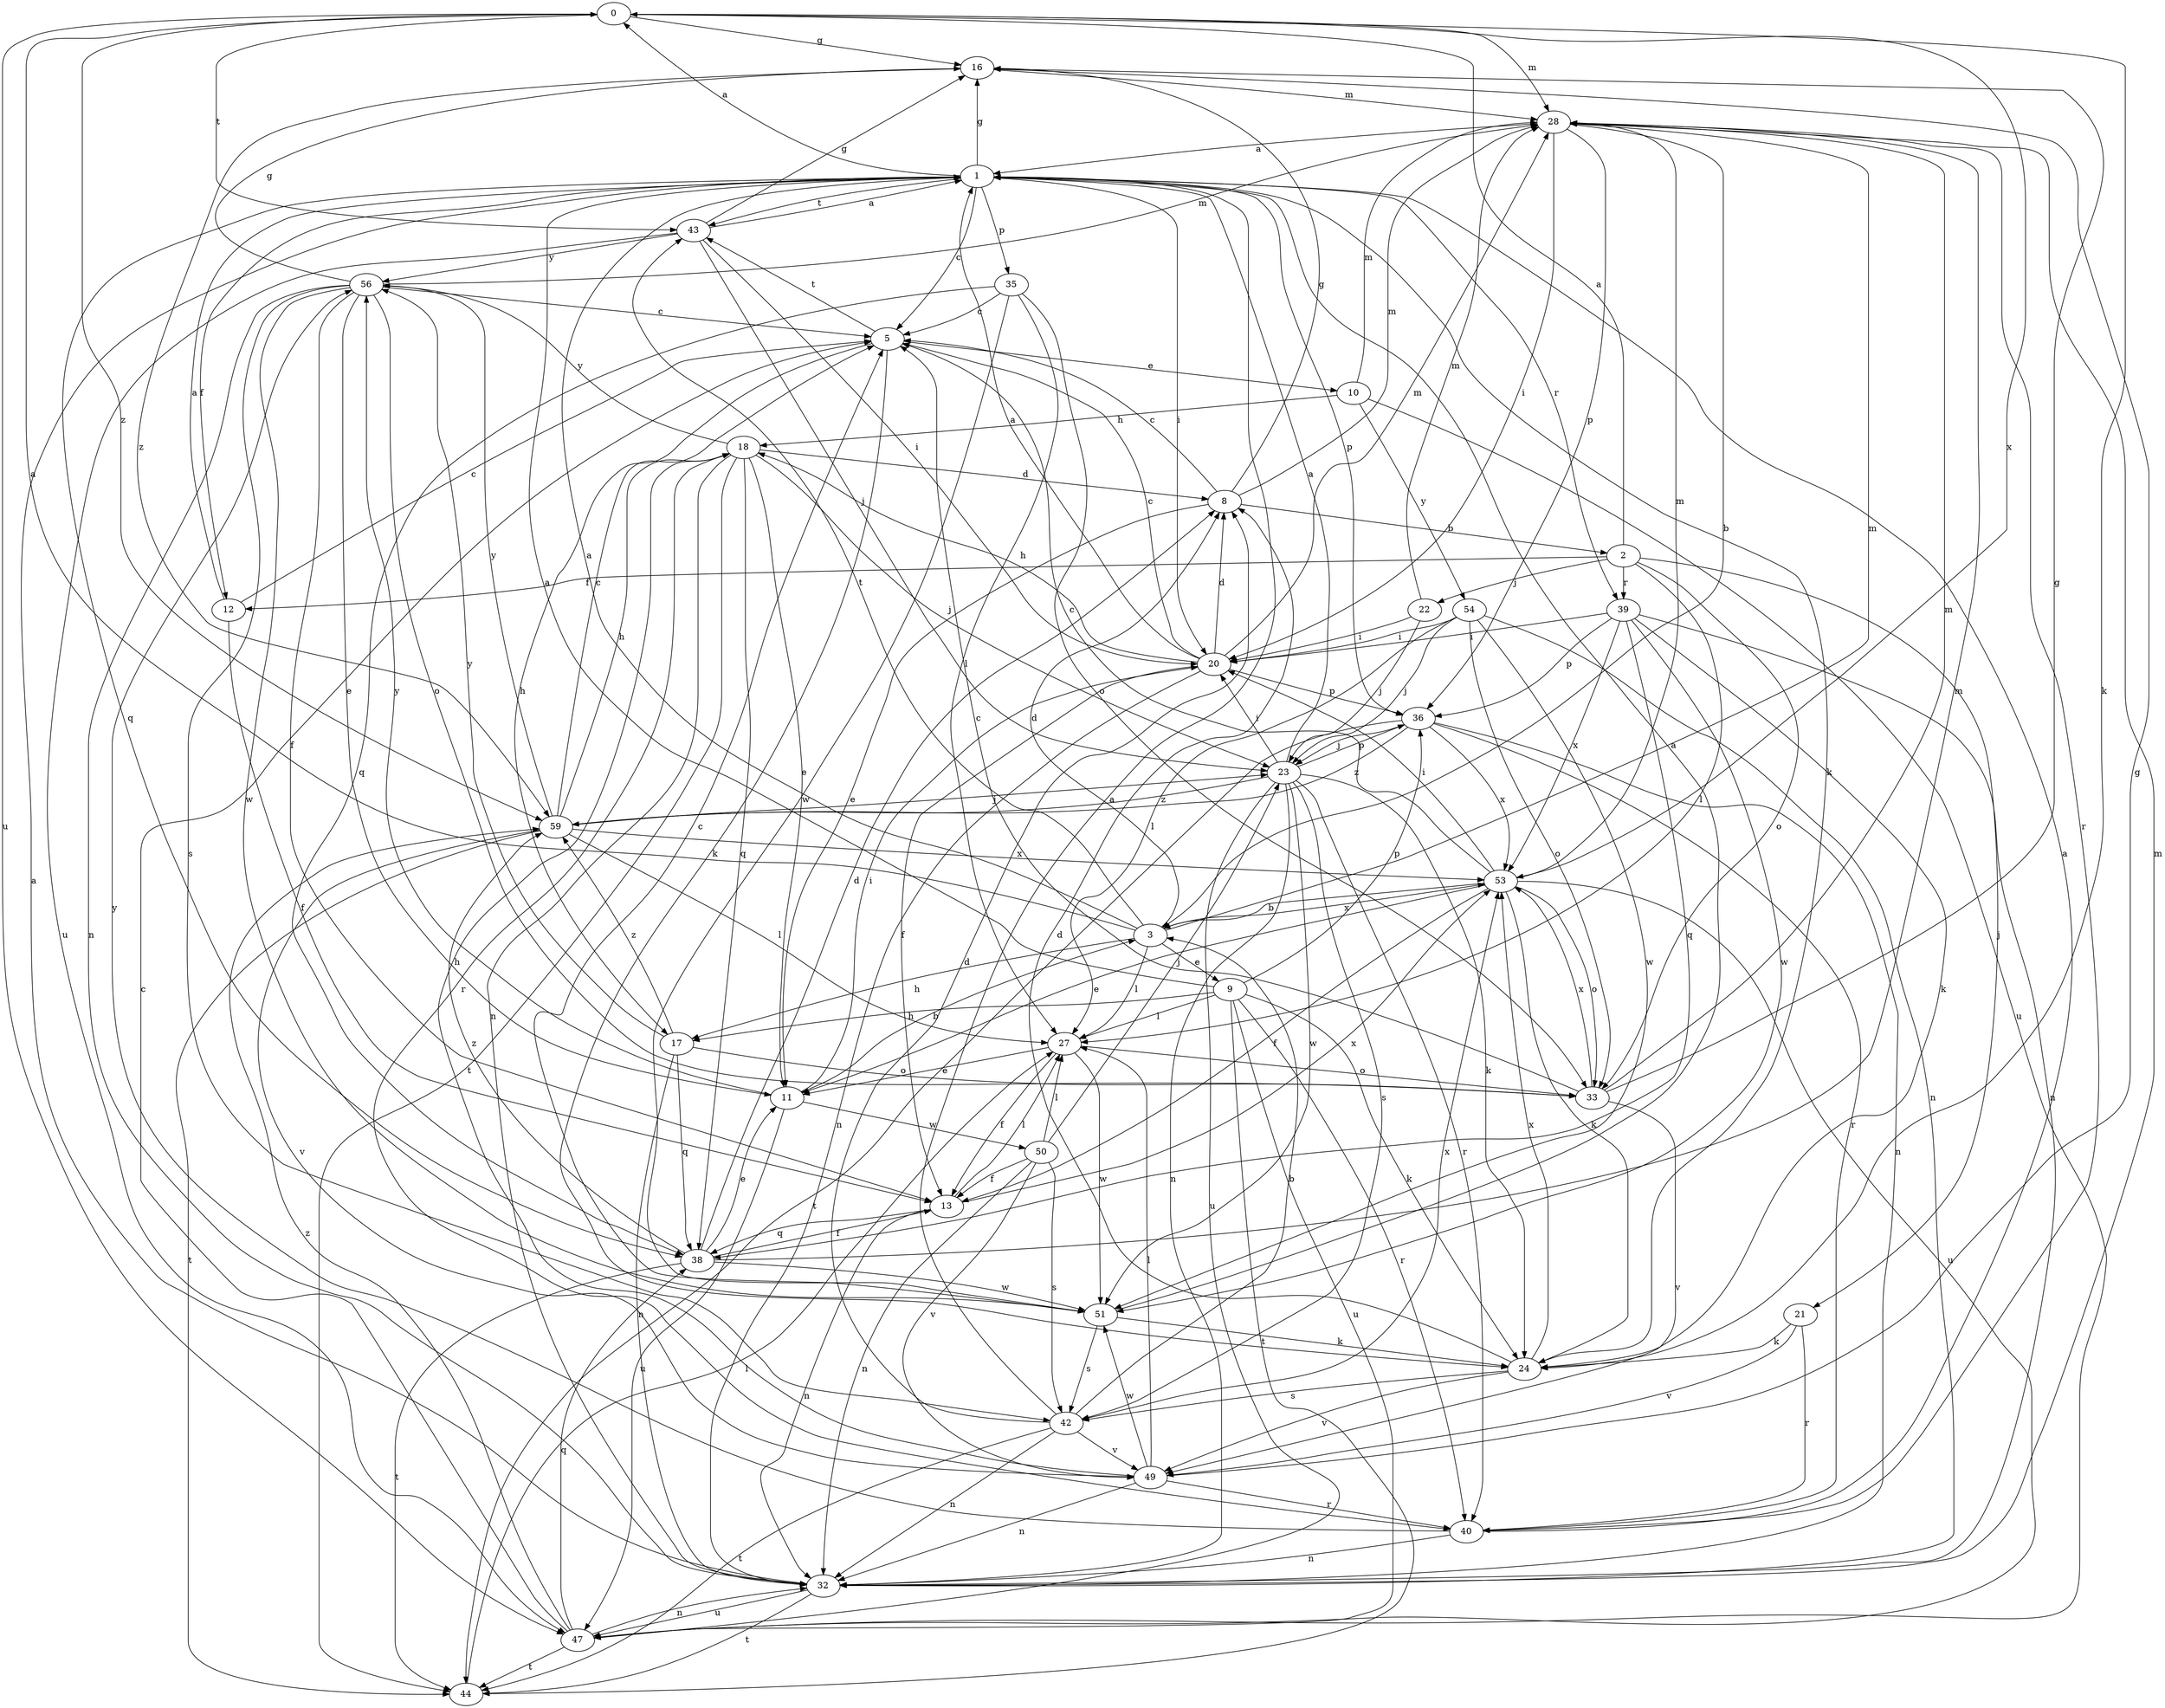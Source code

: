 strict digraph  {
0;
1;
2;
3;
5;
8;
9;
10;
11;
12;
13;
16;
17;
18;
20;
21;
22;
23;
24;
27;
28;
32;
33;
35;
36;
38;
39;
40;
42;
43;
44;
47;
49;
50;
51;
53;
54;
56;
59;
0 -> 16  [label=g];
0 -> 24  [label=k];
0 -> 28  [label=m];
0 -> 43  [label=t];
0 -> 47  [label=u];
0 -> 53  [label=x];
0 -> 59  [label=z];
1 -> 0  [label=a];
1 -> 5  [label=c];
1 -> 12  [label=f];
1 -> 16  [label=g];
1 -> 20  [label=i];
1 -> 24  [label=k];
1 -> 35  [label=p];
1 -> 36  [label=p];
1 -> 38  [label=q];
1 -> 39  [label=r];
1 -> 43  [label=t];
2 -> 0  [label=a];
2 -> 12  [label=f];
2 -> 21  [label=j];
2 -> 22  [label=j];
2 -> 27  [label=l];
2 -> 33  [label=o];
2 -> 39  [label=r];
3 -> 0  [label=a];
3 -> 1  [label=a];
3 -> 8  [label=d];
3 -> 9  [label=e];
3 -> 17  [label=h];
3 -> 27  [label=l];
3 -> 28  [label=m];
3 -> 43  [label=t];
3 -> 53  [label=x];
5 -> 10  [label=e];
5 -> 17  [label=h];
5 -> 24  [label=k];
5 -> 43  [label=t];
8 -> 2  [label=b];
8 -> 5  [label=c];
8 -> 11  [label=e];
8 -> 16  [label=g];
8 -> 28  [label=m];
9 -> 1  [label=a];
9 -> 17  [label=h];
9 -> 24  [label=k];
9 -> 27  [label=l];
9 -> 36  [label=p];
9 -> 40  [label=r];
9 -> 44  [label=t];
9 -> 47  [label=u];
10 -> 18  [label=h];
10 -> 28  [label=m];
10 -> 47  [label=u];
10 -> 54  [label=y];
11 -> 3  [label=b];
11 -> 20  [label=i];
11 -> 47  [label=u];
11 -> 50  [label=w];
11 -> 56  [label=y];
12 -> 1  [label=a];
12 -> 5  [label=c];
12 -> 13  [label=f];
13 -> 27  [label=l];
13 -> 32  [label=n];
13 -> 38  [label=q];
13 -> 53  [label=x];
16 -> 28  [label=m];
16 -> 59  [label=z];
17 -> 32  [label=n];
17 -> 33  [label=o];
17 -> 38  [label=q];
17 -> 56  [label=y];
17 -> 59  [label=z];
18 -> 8  [label=d];
18 -> 11  [label=e];
18 -> 23  [label=j];
18 -> 32  [label=n];
18 -> 38  [label=q];
18 -> 40  [label=r];
18 -> 44  [label=t];
18 -> 56  [label=y];
20 -> 1  [label=a];
20 -> 5  [label=c];
20 -> 8  [label=d];
20 -> 13  [label=f];
20 -> 18  [label=h];
20 -> 28  [label=m];
20 -> 32  [label=n];
20 -> 36  [label=p];
21 -> 24  [label=k];
21 -> 40  [label=r];
21 -> 49  [label=v];
22 -> 20  [label=i];
22 -> 23  [label=j];
22 -> 28  [label=m];
23 -> 1  [label=a];
23 -> 20  [label=i];
23 -> 24  [label=k];
23 -> 32  [label=n];
23 -> 36  [label=p];
23 -> 40  [label=r];
23 -> 42  [label=s];
23 -> 47  [label=u];
23 -> 51  [label=w];
23 -> 59  [label=z];
24 -> 8  [label=d];
24 -> 42  [label=s];
24 -> 49  [label=v];
24 -> 53  [label=x];
27 -> 11  [label=e];
27 -> 13  [label=f];
27 -> 33  [label=o];
27 -> 51  [label=w];
28 -> 1  [label=a];
28 -> 3  [label=b];
28 -> 20  [label=i];
28 -> 36  [label=p];
28 -> 40  [label=r];
32 -> 1  [label=a];
32 -> 28  [label=m];
32 -> 44  [label=t];
32 -> 47  [label=u];
33 -> 5  [label=c];
33 -> 16  [label=g];
33 -> 28  [label=m];
33 -> 49  [label=v];
33 -> 53  [label=x];
35 -> 5  [label=c];
35 -> 27  [label=l];
35 -> 33  [label=o];
35 -> 38  [label=q];
35 -> 51  [label=w];
36 -> 23  [label=j];
36 -> 32  [label=n];
36 -> 40  [label=r];
36 -> 44  [label=t];
36 -> 53  [label=x];
36 -> 59  [label=z];
38 -> 8  [label=d];
38 -> 11  [label=e];
38 -> 13  [label=f];
38 -> 28  [label=m];
38 -> 44  [label=t];
38 -> 51  [label=w];
38 -> 59  [label=z];
39 -> 20  [label=i];
39 -> 24  [label=k];
39 -> 32  [label=n];
39 -> 36  [label=p];
39 -> 38  [label=q];
39 -> 51  [label=w];
39 -> 53  [label=x];
40 -> 1  [label=a];
40 -> 32  [label=n];
40 -> 56  [label=y];
42 -> 1  [label=a];
42 -> 3  [label=b];
42 -> 8  [label=d];
42 -> 32  [label=n];
42 -> 44  [label=t];
42 -> 49  [label=v];
42 -> 53  [label=x];
43 -> 1  [label=a];
43 -> 16  [label=g];
43 -> 20  [label=i];
43 -> 23  [label=j];
43 -> 47  [label=u];
43 -> 56  [label=y];
44 -> 27  [label=l];
47 -> 5  [label=c];
47 -> 32  [label=n];
47 -> 38  [label=q];
47 -> 44  [label=t];
47 -> 59  [label=z];
49 -> 16  [label=g];
49 -> 18  [label=h];
49 -> 27  [label=l];
49 -> 32  [label=n];
49 -> 40  [label=r];
49 -> 51  [label=w];
50 -> 13  [label=f];
50 -> 23  [label=j];
50 -> 27  [label=l];
50 -> 32  [label=n];
50 -> 42  [label=s];
50 -> 49  [label=v];
51 -> 1  [label=a];
51 -> 5  [label=c];
51 -> 24  [label=k];
51 -> 42  [label=s];
53 -> 3  [label=b];
53 -> 5  [label=c];
53 -> 11  [label=e];
53 -> 13  [label=f];
53 -> 20  [label=i];
53 -> 24  [label=k];
53 -> 28  [label=m];
53 -> 33  [label=o];
53 -> 47  [label=u];
54 -> 20  [label=i];
54 -> 23  [label=j];
54 -> 27  [label=l];
54 -> 32  [label=n];
54 -> 33  [label=o];
54 -> 51  [label=w];
56 -> 5  [label=c];
56 -> 11  [label=e];
56 -> 13  [label=f];
56 -> 16  [label=g];
56 -> 28  [label=m];
56 -> 32  [label=n];
56 -> 33  [label=o];
56 -> 42  [label=s];
56 -> 51  [label=w];
59 -> 5  [label=c];
59 -> 18  [label=h];
59 -> 23  [label=j];
59 -> 27  [label=l];
59 -> 44  [label=t];
59 -> 49  [label=v];
59 -> 53  [label=x];
59 -> 56  [label=y];
}
